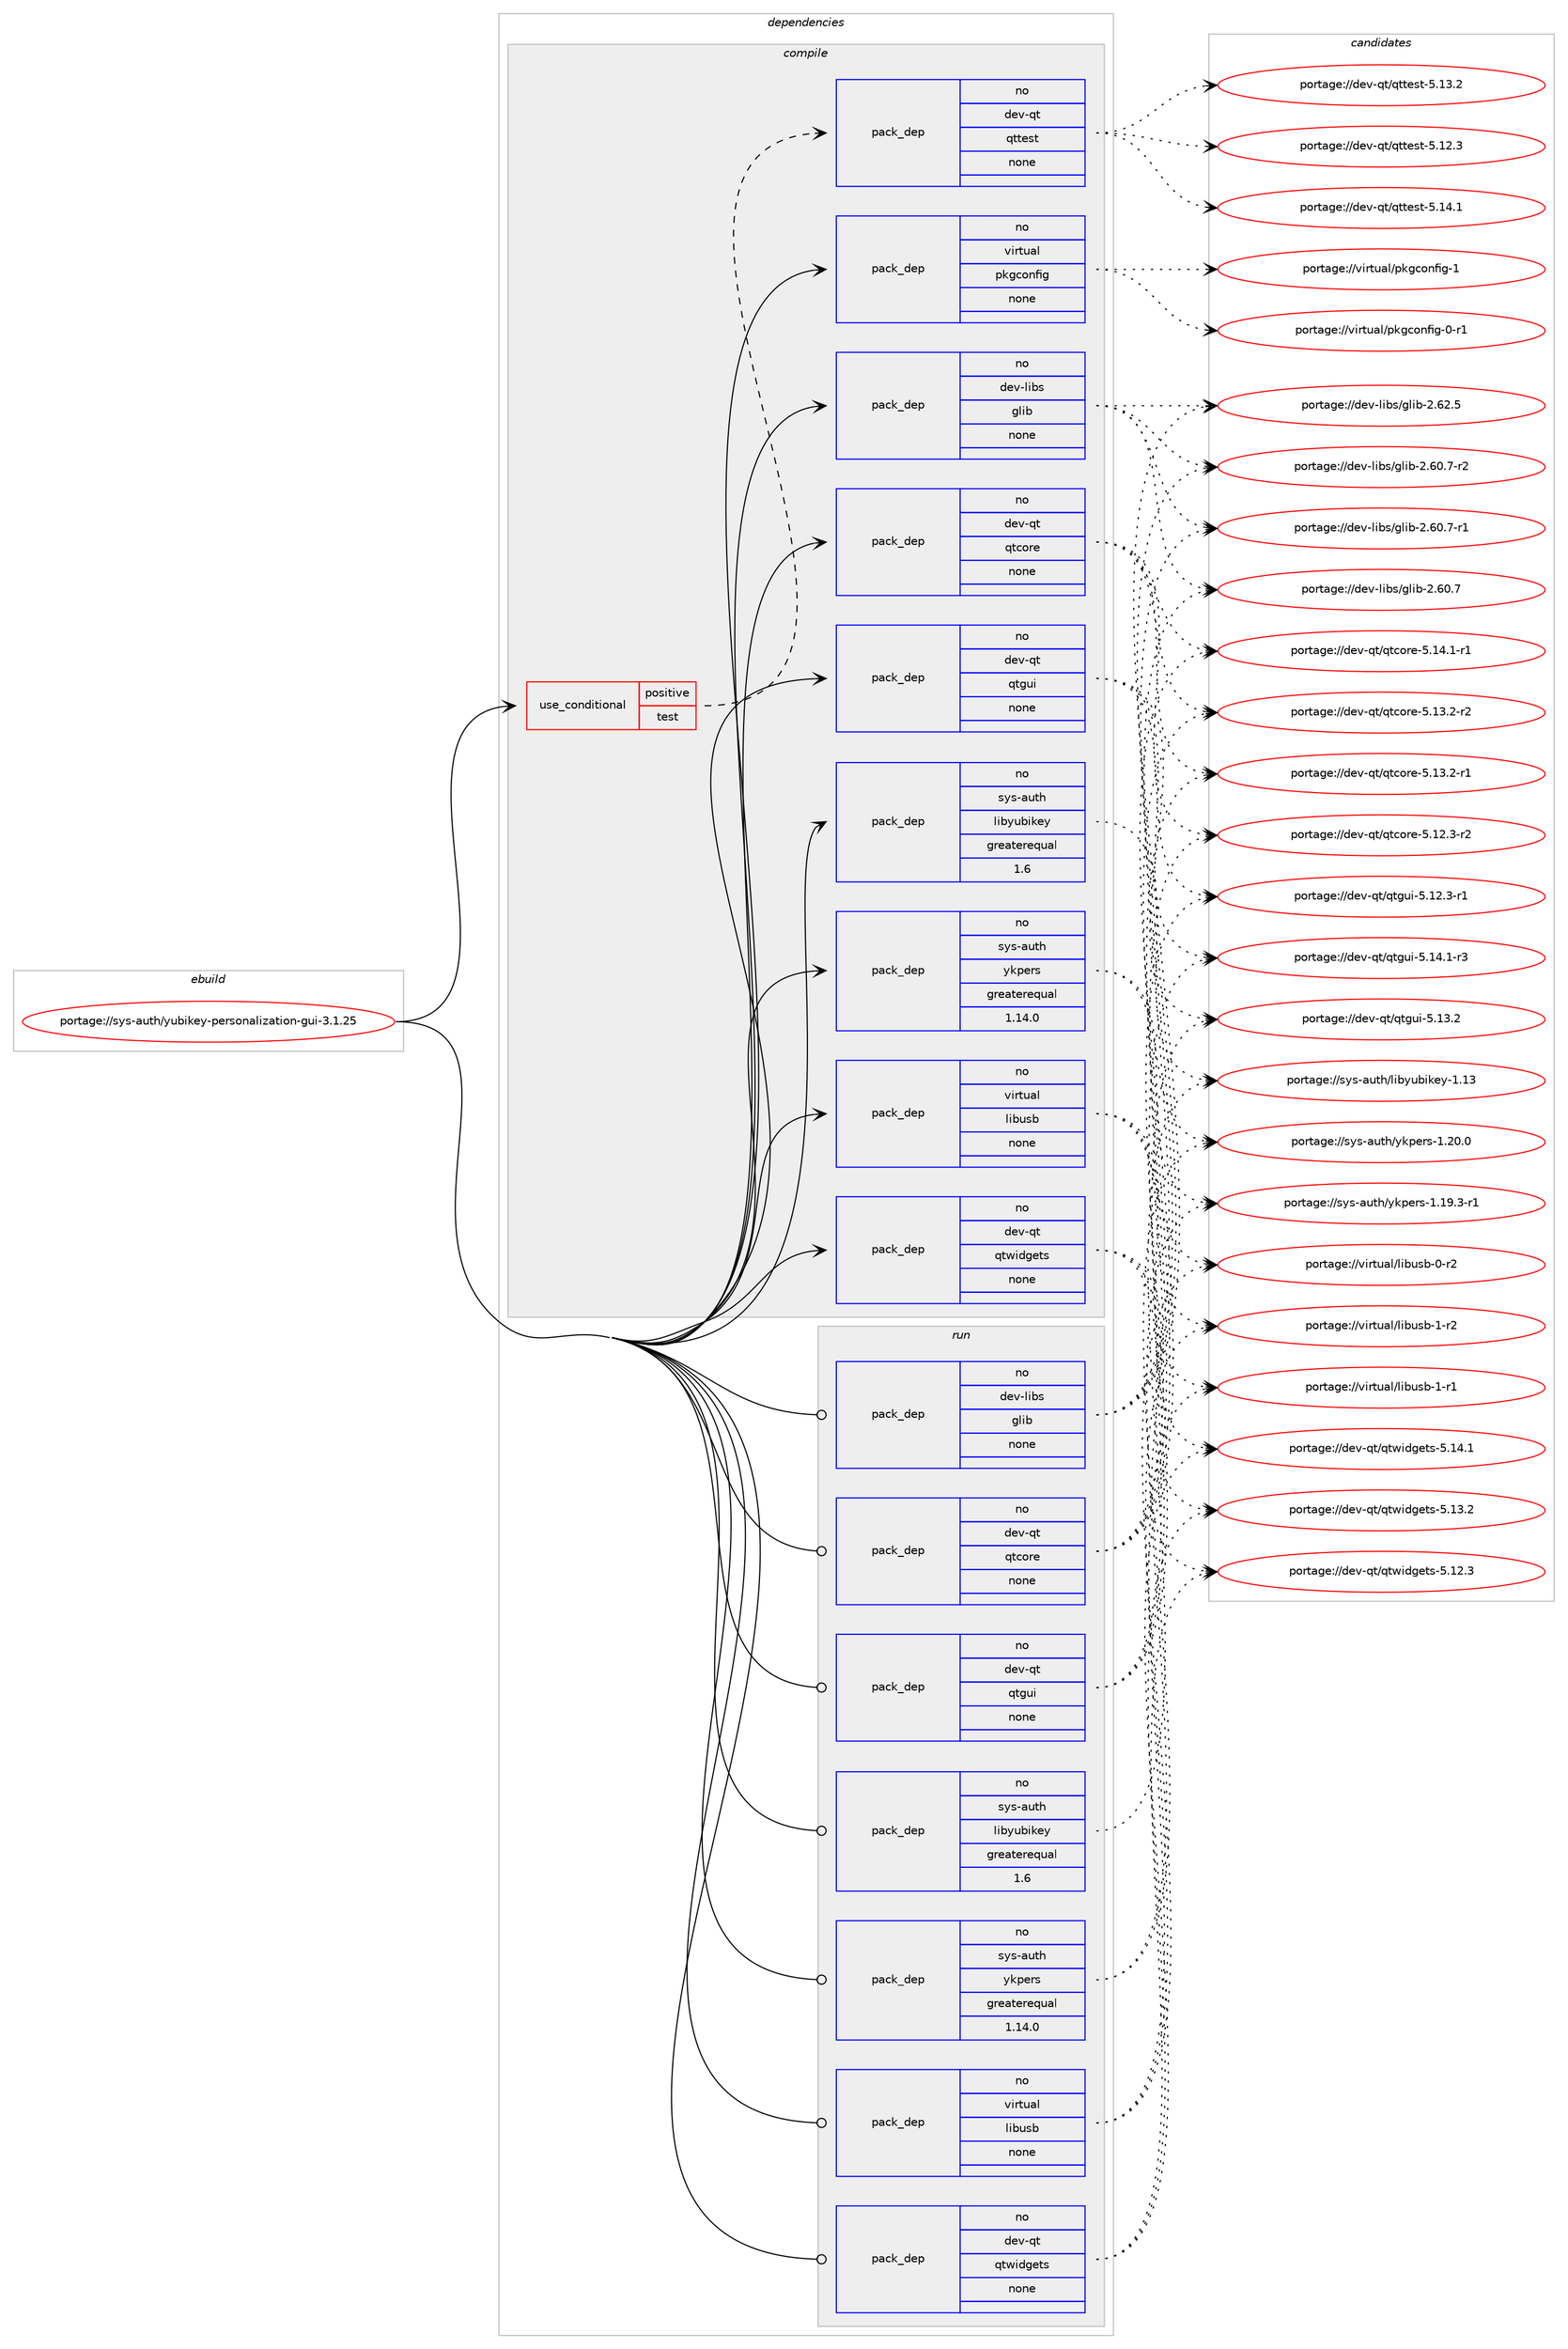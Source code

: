 digraph prolog {

# *************
# Graph options
# *************

newrank=true;
concentrate=true;
compound=true;
graph [rankdir=LR,fontname=Helvetica,fontsize=10,ranksep=1.5];#, ranksep=2.5, nodesep=0.2];
edge  [arrowhead=vee];
node  [fontname=Helvetica,fontsize=10];

# **********
# The ebuild
# **********

subgraph cluster_leftcol {
color=gray;
rank=same;
label=<<i>ebuild</i>>;
id [label="portage://sys-auth/yubikey-personalization-gui-3.1.25", color=red, width=4, href="../sys-auth/yubikey-personalization-gui-3.1.25.svg"];
}

# ****************
# The dependencies
# ****************

subgraph cluster_midcol {
color=gray;
label=<<i>dependencies</i>>;
subgraph cluster_compile {
fillcolor="#eeeeee";
style=filled;
label=<<i>compile</i>>;
subgraph cond6921 {
dependency34954 [label=<<TABLE BORDER="0" CELLBORDER="1" CELLSPACING="0" CELLPADDING="4"><TR><TD ROWSPAN="3" CELLPADDING="10">use_conditional</TD></TR><TR><TD>positive</TD></TR><TR><TD>test</TD></TR></TABLE>>, shape=none, color=red];
subgraph pack27160 {
dependency34955 [label=<<TABLE BORDER="0" CELLBORDER="1" CELLSPACING="0" CELLPADDING="4" WIDTH="220"><TR><TD ROWSPAN="6" CELLPADDING="30">pack_dep</TD></TR><TR><TD WIDTH="110">no</TD></TR><TR><TD>dev-qt</TD></TR><TR><TD>qttest</TD></TR><TR><TD>none</TD></TR><TR><TD></TD></TR></TABLE>>, shape=none, color=blue];
}
dependency34954:e -> dependency34955:w [weight=20,style="dashed",arrowhead="vee"];
}
id:e -> dependency34954:w [weight=20,style="solid",arrowhead="vee"];
subgraph pack27161 {
dependency34956 [label=<<TABLE BORDER="0" CELLBORDER="1" CELLSPACING="0" CELLPADDING="4" WIDTH="220"><TR><TD ROWSPAN="6" CELLPADDING="30">pack_dep</TD></TR><TR><TD WIDTH="110">no</TD></TR><TR><TD>dev-libs</TD></TR><TR><TD>glib</TD></TR><TR><TD>none</TD></TR><TR><TD></TD></TR></TABLE>>, shape=none, color=blue];
}
id:e -> dependency34956:w [weight=20,style="solid",arrowhead="vee"];
subgraph pack27162 {
dependency34957 [label=<<TABLE BORDER="0" CELLBORDER="1" CELLSPACING="0" CELLPADDING="4" WIDTH="220"><TR><TD ROWSPAN="6" CELLPADDING="30">pack_dep</TD></TR><TR><TD WIDTH="110">no</TD></TR><TR><TD>dev-qt</TD></TR><TR><TD>qtcore</TD></TR><TR><TD>none</TD></TR><TR><TD></TD></TR></TABLE>>, shape=none, color=blue];
}
id:e -> dependency34957:w [weight=20,style="solid",arrowhead="vee"];
subgraph pack27163 {
dependency34958 [label=<<TABLE BORDER="0" CELLBORDER="1" CELLSPACING="0" CELLPADDING="4" WIDTH="220"><TR><TD ROWSPAN="6" CELLPADDING="30">pack_dep</TD></TR><TR><TD WIDTH="110">no</TD></TR><TR><TD>dev-qt</TD></TR><TR><TD>qtgui</TD></TR><TR><TD>none</TD></TR><TR><TD></TD></TR></TABLE>>, shape=none, color=blue];
}
id:e -> dependency34958:w [weight=20,style="solid",arrowhead="vee"];
subgraph pack27164 {
dependency34959 [label=<<TABLE BORDER="0" CELLBORDER="1" CELLSPACING="0" CELLPADDING="4" WIDTH="220"><TR><TD ROWSPAN="6" CELLPADDING="30">pack_dep</TD></TR><TR><TD WIDTH="110">no</TD></TR><TR><TD>dev-qt</TD></TR><TR><TD>qtwidgets</TD></TR><TR><TD>none</TD></TR><TR><TD></TD></TR></TABLE>>, shape=none, color=blue];
}
id:e -> dependency34959:w [weight=20,style="solid",arrowhead="vee"];
subgraph pack27165 {
dependency34960 [label=<<TABLE BORDER="0" CELLBORDER="1" CELLSPACING="0" CELLPADDING="4" WIDTH="220"><TR><TD ROWSPAN="6" CELLPADDING="30">pack_dep</TD></TR><TR><TD WIDTH="110">no</TD></TR><TR><TD>sys-auth</TD></TR><TR><TD>libyubikey</TD></TR><TR><TD>greaterequal</TD></TR><TR><TD>1.6</TD></TR></TABLE>>, shape=none, color=blue];
}
id:e -> dependency34960:w [weight=20,style="solid",arrowhead="vee"];
subgraph pack27166 {
dependency34961 [label=<<TABLE BORDER="0" CELLBORDER="1" CELLSPACING="0" CELLPADDING="4" WIDTH="220"><TR><TD ROWSPAN="6" CELLPADDING="30">pack_dep</TD></TR><TR><TD WIDTH="110">no</TD></TR><TR><TD>sys-auth</TD></TR><TR><TD>ykpers</TD></TR><TR><TD>greaterequal</TD></TR><TR><TD>1.14.0</TD></TR></TABLE>>, shape=none, color=blue];
}
id:e -> dependency34961:w [weight=20,style="solid",arrowhead="vee"];
subgraph pack27167 {
dependency34962 [label=<<TABLE BORDER="0" CELLBORDER="1" CELLSPACING="0" CELLPADDING="4" WIDTH="220"><TR><TD ROWSPAN="6" CELLPADDING="30">pack_dep</TD></TR><TR><TD WIDTH="110">no</TD></TR><TR><TD>virtual</TD></TR><TR><TD>libusb</TD></TR><TR><TD>none</TD></TR><TR><TD></TD></TR></TABLE>>, shape=none, color=blue];
}
id:e -> dependency34962:w [weight=20,style="solid",arrowhead="vee"];
subgraph pack27168 {
dependency34963 [label=<<TABLE BORDER="0" CELLBORDER="1" CELLSPACING="0" CELLPADDING="4" WIDTH="220"><TR><TD ROWSPAN="6" CELLPADDING="30">pack_dep</TD></TR><TR><TD WIDTH="110">no</TD></TR><TR><TD>virtual</TD></TR><TR><TD>pkgconfig</TD></TR><TR><TD>none</TD></TR><TR><TD></TD></TR></TABLE>>, shape=none, color=blue];
}
id:e -> dependency34963:w [weight=20,style="solid",arrowhead="vee"];
}
subgraph cluster_compileandrun {
fillcolor="#eeeeee";
style=filled;
label=<<i>compile and run</i>>;
}
subgraph cluster_run {
fillcolor="#eeeeee";
style=filled;
label=<<i>run</i>>;
subgraph pack27169 {
dependency34964 [label=<<TABLE BORDER="0" CELLBORDER="1" CELLSPACING="0" CELLPADDING="4" WIDTH="220"><TR><TD ROWSPAN="6" CELLPADDING="30">pack_dep</TD></TR><TR><TD WIDTH="110">no</TD></TR><TR><TD>dev-libs</TD></TR><TR><TD>glib</TD></TR><TR><TD>none</TD></TR><TR><TD></TD></TR></TABLE>>, shape=none, color=blue];
}
id:e -> dependency34964:w [weight=20,style="solid",arrowhead="odot"];
subgraph pack27170 {
dependency34965 [label=<<TABLE BORDER="0" CELLBORDER="1" CELLSPACING="0" CELLPADDING="4" WIDTH="220"><TR><TD ROWSPAN="6" CELLPADDING="30">pack_dep</TD></TR><TR><TD WIDTH="110">no</TD></TR><TR><TD>dev-qt</TD></TR><TR><TD>qtcore</TD></TR><TR><TD>none</TD></TR><TR><TD></TD></TR></TABLE>>, shape=none, color=blue];
}
id:e -> dependency34965:w [weight=20,style="solid",arrowhead="odot"];
subgraph pack27171 {
dependency34966 [label=<<TABLE BORDER="0" CELLBORDER="1" CELLSPACING="0" CELLPADDING="4" WIDTH="220"><TR><TD ROWSPAN="6" CELLPADDING="30">pack_dep</TD></TR><TR><TD WIDTH="110">no</TD></TR><TR><TD>dev-qt</TD></TR><TR><TD>qtgui</TD></TR><TR><TD>none</TD></TR><TR><TD></TD></TR></TABLE>>, shape=none, color=blue];
}
id:e -> dependency34966:w [weight=20,style="solid",arrowhead="odot"];
subgraph pack27172 {
dependency34967 [label=<<TABLE BORDER="0" CELLBORDER="1" CELLSPACING="0" CELLPADDING="4" WIDTH="220"><TR><TD ROWSPAN="6" CELLPADDING="30">pack_dep</TD></TR><TR><TD WIDTH="110">no</TD></TR><TR><TD>dev-qt</TD></TR><TR><TD>qtwidgets</TD></TR><TR><TD>none</TD></TR><TR><TD></TD></TR></TABLE>>, shape=none, color=blue];
}
id:e -> dependency34967:w [weight=20,style="solid",arrowhead="odot"];
subgraph pack27173 {
dependency34968 [label=<<TABLE BORDER="0" CELLBORDER="1" CELLSPACING="0" CELLPADDING="4" WIDTH="220"><TR><TD ROWSPAN="6" CELLPADDING="30">pack_dep</TD></TR><TR><TD WIDTH="110">no</TD></TR><TR><TD>sys-auth</TD></TR><TR><TD>libyubikey</TD></TR><TR><TD>greaterequal</TD></TR><TR><TD>1.6</TD></TR></TABLE>>, shape=none, color=blue];
}
id:e -> dependency34968:w [weight=20,style="solid",arrowhead="odot"];
subgraph pack27174 {
dependency34969 [label=<<TABLE BORDER="0" CELLBORDER="1" CELLSPACING="0" CELLPADDING="4" WIDTH="220"><TR><TD ROWSPAN="6" CELLPADDING="30">pack_dep</TD></TR><TR><TD WIDTH="110">no</TD></TR><TR><TD>sys-auth</TD></TR><TR><TD>ykpers</TD></TR><TR><TD>greaterequal</TD></TR><TR><TD>1.14.0</TD></TR></TABLE>>, shape=none, color=blue];
}
id:e -> dependency34969:w [weight=20,style="solid",arrowhead="odot"];
subgraph pack27175 {
dependency34970 [label=<<TABLE BORDER="0" CELLBORDER="1" CELLSPACING="0" CELLPADDING="4" WIDTH="220"><TR><TD ROWSPAN="6" CELLPADDING="30">pack_dep</TD></TR><TR><TD WIDTH="110">no</TD></TR><TR><TD>virtual</TD></TR><TR><TD>libusb</TD></TR><TR><TD>none</TD></TR><TR><TD></TD></TR></TABLE>>, shape=none, color=blue];
}
id:e -> dependency34970:w [weight=20,style="solid",arrowhead="odot"];
}
}

# **************
# The candidates
# **************

subgraph cluster_choices {
rank=same;
color=gray;
label=<<i>candidates</i>>;

subgraph choice27160 {
color=black;
nodesep=1;
choice100101118451131164711311611610111511645534649524649 [label="portage://dev-qt/qttest-5.14.1", color=red, width=4,href="../dev-qt/qttest-5.14.1.svg"];
choice100101118451131164711311611610111511645534649514650 [label="portage://dev-qt/qttest-5.13.2", color=red, width=4,href="../dev-qt/qttest-5.13.2.svg"];
choice100101118451131164711311611610111511645534649504651 [label="portage://dev-qt/qttest-5.12.3", color=red, width=4,href="../dev-qt/qttest-5.12.3.svg"];
dependency34955:e -> choice100101118451131164711311611610111511645534649524649:w [style=dotted,weight="100"];
dependency34955:e -> choice100101118451131164711311611610111511645534649514650:w [style=dotted,weight="100"];
dependency34955:e -> choice100101118451131164711311611610111511645534649504651:w [style=dotted,weight="100"];
}
subgraph choice27161 {
color=black;
nodesep=1;
choice1001011184510810598115471031081059845504654504653 [label="portage://dev-libs/glib-2.62.5", color=red, width=4,href="../dev-libs/glib-2.62.5.svg"];
choice10010111845108105981154710310810598455046544846554511450 [label="portage://dev-libs/glib-2.60.7-r2", color=red, width=4,href="../dev-libs/glib-2.60.7-r2.svg"];
choice10010111845108105981154710310810598455046544846554511449 [label="portage://dev-libs/glib-2.60.7-r1", color=red, width=4,href="../dev-libs/glib-2.60.7-r1.svg"];
choice1001011184510810598115471031081059845504654484655 [label="portage://dev-libs/glib-2.60.7", color=red, width=4,href="../dev-libs/glib-2.60.7.svg"];
dependency34956:e -> choice1001011184510810598115471031081059845504654504653:w [style=dotted,weight="100"];
dependency34956:e -> choice10010111845108105981154710310810598455046544846554511450:w [style=dotted,weight="100"];
dependency34956:e -> choice10010111845108105981154710310810598455046544846554511449:w [style=dotted,weight="100"];
dependency34956:e -> choice1001011184510810598115471031081059845504654484655:w [style=dotted,weight="100"];
}
subgraph choice27162 {
color=black;
nodesep=1;
choice100101118451131164711311699111114101455346495246494511449 [label="portage://dev-qt/qtcore-5.14.1-r1", color=red, width=4,href="../dev-qt/qtcore-5.14.1-r1.svg"];
choice100101118451131164711311699111114101455346495146504511450 [label="portage://dev-qt/qtcore-5.13.2-r2", color=red, width=4,href="../dev-qt/qtcore-5.13.2-r2.svg"];
choice100101118451131164711311699111114101455346495146504511449 [label="portage://dev-qt/qtcore-5.13.2-r1", color=red, width=4,href="../dev-qt/qtcore-5.13.2-r1.svg"];
choice100101118451131164711311699111114101455346495046514511450 [label="portage://dev-qt/qtcore-5.12.3-r2", color=red, width=4,href="../dev-qt/qtcore-5.12.3-r2.svg"];
dependency34957:e -> choice100101118451131164711311699111114101455346495246494511449:w [style=dotted,weight="100"];
dependency34957:e -> choice100101118451131164711311699111114101455346495146504511450:w [style=dotted,weight="100"];
dependency34957:e -> choice100101118451131164711311699111114101455346495146504511449:w [style=dotted,weight="100"];
dependency34957:e -> choice100101118451131164711311699111114101455346495046514511450:w [style=dotted,weight="100"];
}
subgraph choice27163 {
color=black;
nodesep=1;
choice1001011184511311647113116103117105455346495246494511451 [label="portage://dev-qt/qtgui-5.14.1-r3", color=red, width=4,href="../dev-qt/qtgui-5.14.1-r3.svg"];
choice100101118451131164711311610311710545534649514650 [label="portage://dev-qt/qtgui-5.13.2", color=red, width=4,href="../dev-qt/qtgui-5.13.2.svg"];
choice1001011184511311647113116103117105455346495046514511449 [label="portage://dev-qt/qtgui-5.12.3-r1", color=red, width=4,href="../dev-qt/qtgui-5.12.3-r1.svg"];
dependency34958:e -> choice1001011184511311647113116103117105455346495246494511451:w [style=dotted,weight="100"];
dependency34958:e -> choice100101118451131164711311610311710545534649514650:w [style=dotted,weight="100"];
dependency34958:e -> choice1001011184511311647113116103117105455346495046514511449:w [style=dotted,weight="100"];
}
subgraph choice27164 {
color=black;
nodesep=1;
choice100101118451131164711311611910510010310111611545534649524649 [label="portage://dev-qt/qtwidgets-5.14.1", color=red, width=4,href="../dev-qt/qtwidgets-5.14.1.svg"];
choice100101118451131164711311611910510010310111611545534649514650 [label="portage://dev-qt/qtwidgets-5.13.2", color=red, width=4,href="../dev-qt/qtwidgets-5.13.2.svg"];
choice100101118451131164711311611910510010310111611545534649504651 [label="portage://dev-qt/qtwidgets-5.12.3", color=red, width=4,href="../dev-qt/qtwidgets-5.12.3.svg"];
dependency34959:e -> choice100101118451131164711311611910510010310111611545534649524649:w [style=dotted,weight="100"];
dependency34959:e -> choice100101118451131164711311611910510010310111611545534649514650:w [style=dotted,weight="100"];
dependency34959:e -> choice100101118451131164711311611910510010310111611545534649504651:w [style=dotted,weight="100"];
}
subgraph choice27165 {
color=black;
nodesep=1;
choice11512111545971171161044710810598121117981051071011214549464951 [label="portage://sys-auth/libyubikey-1.13", color=red, width=4,href="../sys-auth/libyubikey-1.13.svg"];
dependency34960:e -> choice11512111545971171161044710810598121117981051071011214549464951:w [style=dotted,weight="100"];
}
subgraph choice27166 {
color=black;
nodesep=1;
choice11512111545971171161044712110711210111411545494650484648 [label="portage://sys-auth/ykpers-1.20.0", color=red, width=4,href="../sys-auth/ykpers-1.20.0.svg"];
choice115121115459711711610447121107112101114115454946495746514511449 [label="portage://sys-auth/ykpers-1.19.3-r1", color=red, width=4,href="../sys-auth/ykpers-1.19.3-r1.svg"];
dependency34961:e -> choice11512111545971171161044712110711210111411545494650484648:w [style=dotted,weight="100"];
dependency34961:e -> choice115121115459711711610447121107112101114115454946495746514511449:w [style=dotted,weight="100"];
}
subgraph choice27167 {
color=black;
nodesep=1;
choice1181051141161179710847108105981171159845494511450 [label="portage://virtual/libusb-1-r2", color=red, width=4,href="../virtual/libusb-1-r2.svg"];
choice1181051141161179710847108105981171159845494511449 [label="portage://virtual/libusb-1-r1", color=red, width=4,href="../virtual/libusb-1-r1.svg"];
choice1181051141161179710847108105981171159845484511450 [label="portage://virtual/libusb-0-r2", color=red, width=4,href="../virtual/libusb-0-r2.svg"];
dependency34962:e -> choice1181051141161179710847108105981171159845494511450:w [style=dotted,weight="100"];
dependency34962:e -> choice1181051141161179710847108105981171159845494511449:w [style=dotted,weight="100"];
dependency34962:e -> choice1181051141161179710847108105981171159845484511450:w [style=dotted,weight="100"];
}
subgraph choice27168 {
color=black;
nodesep=1;
choice1181051141161179710847112107103991111101021051034549 [label="portage://virtual/pkgconfig-1", color=red, width=4,href="../virtual/pkgconfig-1.svg"];
choice11810511411611797108471121071039911111010210510345484511449 [label="portage://virtual/pkgconfig-0-r1", color=red, width=4,href="../virtual/pkgconfig-0-r1.svg"];
dependency34963:e -> choice1181051141161179710847112107103991111101021051034549:w [style=dotted,weight="100"];
dependency34963:e -> choice11810511411611797108471121071039911111010210510345484511449:w [style=dotted,weight="100"];
}
subgraph choice27169 {
color=black;
nodesep=1;
choice1001011184510810598115471031081059845504654504653 [label="portage://dev-libs/glib-2.62.5", color=red, width=4,href="../dev-libs/glib-2.62.5.svg"];
choice10010111845108105981154710310810598455046544846554511450 [label="portage://dev-libs/glib-2.60.7-r2", color=red, width=4,href="../dev-libs/glib-2.60.7-r2.svg"];
choice10010111845108105981154710310810598455046544846554511449 [label="portage://dev-libs/glib-2.60.7-r1", color=red, width=4,href="../dev-libs/glib-2.60.7-r1.svg"];
choice1001011184510810598115471031081059845504654484655 [label="portage://dev-libs/glib-2.60.7", color=red, width=4,href="../dev-libs/glib-2.60.7.svg"];
dependency34964:e -> choice1001011184510810598115471031081059845504654504653:w [style=dotted,weight="100"];
dependency34964:e -> choice10010111845108105981154710310810598455046544846554511450:w [style=dotted,weight="100"];
dependency34964:e -> choice10010111845108105981154710310810598455046544846554511449:w [style=dotted,weight="100"];
dependency34964:e -> choice1001011184510810598115471031081059845504654484655:w [style=dotted,weight="100"];
}
subgraph choice27170 {
color=black;
nodesep=1;
choice100101118451131164711311699111114101455346495246494511449 [label="portage://dev-qt/qtcore-5.14.1-r1", color=red, width=4,href="../dev-qt/qtcore-5.14.1-r1.svg"];
choice100101118451131164711311699111114101455346495146504511450 [label="portage://dev-qt/qtcore-5.13.2-r2", color=red, width=4,href="../dev-qt/qtcore-5.13.2-r2.svg"];
choice100101118451131164711311699111114101455346495146504511449 [label="portage://dev-qt/qtcore-5.13.2-r1", color=red, width=4,href="../dev-qt/qtcore-5.13.2-r1.svg"];
choice100101118451131164711311699111114101455346495046514511450 [label="portage://dev-qt/qtcore-5.12.3-r2", color=red, width=4,href="../dev-qt/qtcore-5.12.3-r2.svg"];
dependency34965:e -> choice100101118451131164711311699111114101455346495246494511449:w [style=dotted,weight="100"];
dependency34965:e -> choice100101118451131164711311699111114101455346495146504511450:w [style=dotted,weight="100"];
dependency34965:e -> choice100101118451131164711311699111114101455346495146504511449:w [style=dotted,weight="100"];
dependency34965:e -> choice100101118451131164711311699111114101455346495046514511450:w [style=dotted,weight="100"];
}
subgraph choice27171 {
color=black;
nodesep=1;
choice1001011184511311647113116103117105455346495246494511451 [label="portage://dev-qt/qtgui-5.14.1-r3", color=red, width=4,href="../dev-qt/qtgui-5.14.1-r3.svg"];
choice100101118451131164711311610311710545534649514650 [label="portage://dev-qt/qtgui-5.13.2", color=red, width=4,href="../dev-qt/qtgui-5.13.2.svg"];
choice1001011184511311647113116103117105455346495046514511449 [label="portage://dev-qt/qtgui-5.12.3-r1", color=red, width=4,href="../dev-qt/qtgui-5.12.3-r1.svg"];
dependency34966:e -> choice1001011184511311647113116103117105455346495246494511451:w [style=dotted,weight="100"];
dependency34966:e -> choice100101118451131164711311610311710545534649514650:w [style=dotted,weight="100"];
dependency34966:e -> choice1001011184511311647113116103117105455346495046514511449:w [style=dotted,weight="100"];
}
subgraph choice27172 {
color=black;
nodesep=1;
choice100101118451131164711311611910510010310111611545534649524649 [label="portage://dev-qt/qtwidgets-5.14.1", color=red, width=4,href="../dev-qt/qtwidgets-5.14.1.svg"];
choice100101118451131164711311611910510010310111611545534649514650 [label="portage://dev-qt/qtwidgets-5.13.2", color=red, width=4,href="../dev-qt/qtwidgets-5.13.2.svg"];
choice100101118451131164711311611910510010310111611545534649504651 [label="portage://dev-qt/qtwidgets-5.12.3", color=red, width=4,href="../dev-qt/qtwidgets-5.12.3.svg"];
dependency34967:e -> choice100101118451131164711311611910510010310111611545534649524649:w [style=dotted,weight="100"];
dependency34967:e -> choice100101118451131164711311611910510010310111611545534649514650:w [style=dotted,weight="100"];
dependency34967:e -> choice100101118451131164711311611910510010310111611545534649504651:w [style=dotted,weight="100"];
}
subgraph choice27173 {
color=black;
nodesep=1;
choice11512111545971171161044710810598121117981051071011214549464951 [label="portage://sys-auth/libyubikey-1.13", color=red, width=4,href="../sys-auth/libyubikey-1.13.svg"];
dependency34968:e -> choice11512111545971171161044710810598121117981051071011214549464951:w [style=dotted,weight="100"];
}
subgraph choice27174 {
color=black;
nodesep=1;
choice11512111545971171161044712110711210111411545494650484648 [label="portage://sys-auth/ykpers-1.20.0", color=red, width=4,href="../sys-auth/ykpers-1.20.0.svg"];
choice115121115459711711610447121107112101114115454946495746514511449 [label="portage://sys-auth/ykpers-1.19.3-r1", color=red, width=4,href="../sys-auth/ykpers-1.19.3-r1.svg"];
dependency34969:e -> choice11512111545971171161044712110711210111411545494650484648:w [style=dotted,weight="100"];
dependency34969:e -> choice115121115459711711610447121107112101114115454946495746514511449:w [style=dotted,weight="100"];
}
subgraph choice27175 {
color=black;
nodesep=1;
choice1181051141161179710847108105981171159845494511450 [label="portage://virtual/libusb-1-r2", color=red, width=4,href="../virtual/libusb-1-r2.svg"];
choice1181051141161179710847108105981171159845494511449 [label="portage://virtual/libusb-1-r1", color=red, width=4,href="../virtual/libusb-1-r1.svg"];
choice1181051141161179710847108105981171159845484511450 [label="portage://virtual/libusb-0-r2", color=red, width=4,href="../virtual/libusb-0-r2.svg"];
dependency34970:e -> choice1181051141161179710847108105981171159845494511450:w [style=dotted,weight="100"];
dependency34970:e -> choice1181051141161179710847108105981171159845494511449:w [style=dotted,weight="100"];
dependency34970:e -> choice1181051141161179710847108105981171159845484511450:w [style=dotted,weight="100"];
}
}

}

